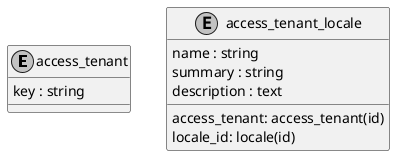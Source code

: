 @startuml uml
skinparam monochrome true

entity access_tenant {
    key : string
}

entity access_tenant_locale {
    access_tenant: access_tenant(id)
    locale_id: locale(id)
    name : string
    summary : string
    description : text
}
